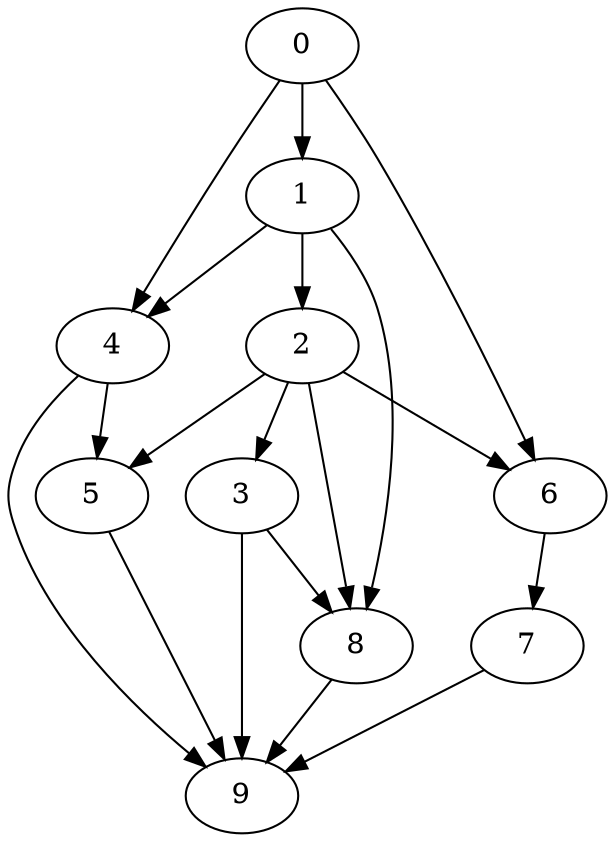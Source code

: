 digraph "Random_Nodes_10_Density_1.80_CCR_10.00_WeightType_Random_Homogeneous-4" {
0 [Weight=10];
1 [Weight=3];
2 [Weight=2];
4 [Weight=5];
3 [Weight=8];
6 [Weight=7];
5 [Weight=6];
8 [Weight=8];
7 [Weight=9];
9 [Weight=4];
5 -> 9 [Weight=58];
3 -> 9 [Weight=23];
0 -> 4 [Weight=58];
2 -> 5 [Weight=12];
0 -> 6 [Weight=29];
2 -> 8 [Weight=58];
1 -> 4 [Weight=23];
0 -> 1 [Weight=52];
4 -> 9 [Weight=17];
1 -> 2 [Weight=35];
6 -> 7 [Weight=41];
3 -> 8 [Weight=46];
8 -> 9 [Weight=35];
2 -> 3 [Weight=35];
4 -> 5 [Weight=29];
7 -> 9 [Weight=17];
1 -> 8 [Weight=23];
2 -> 6 [Weight=29];
}
